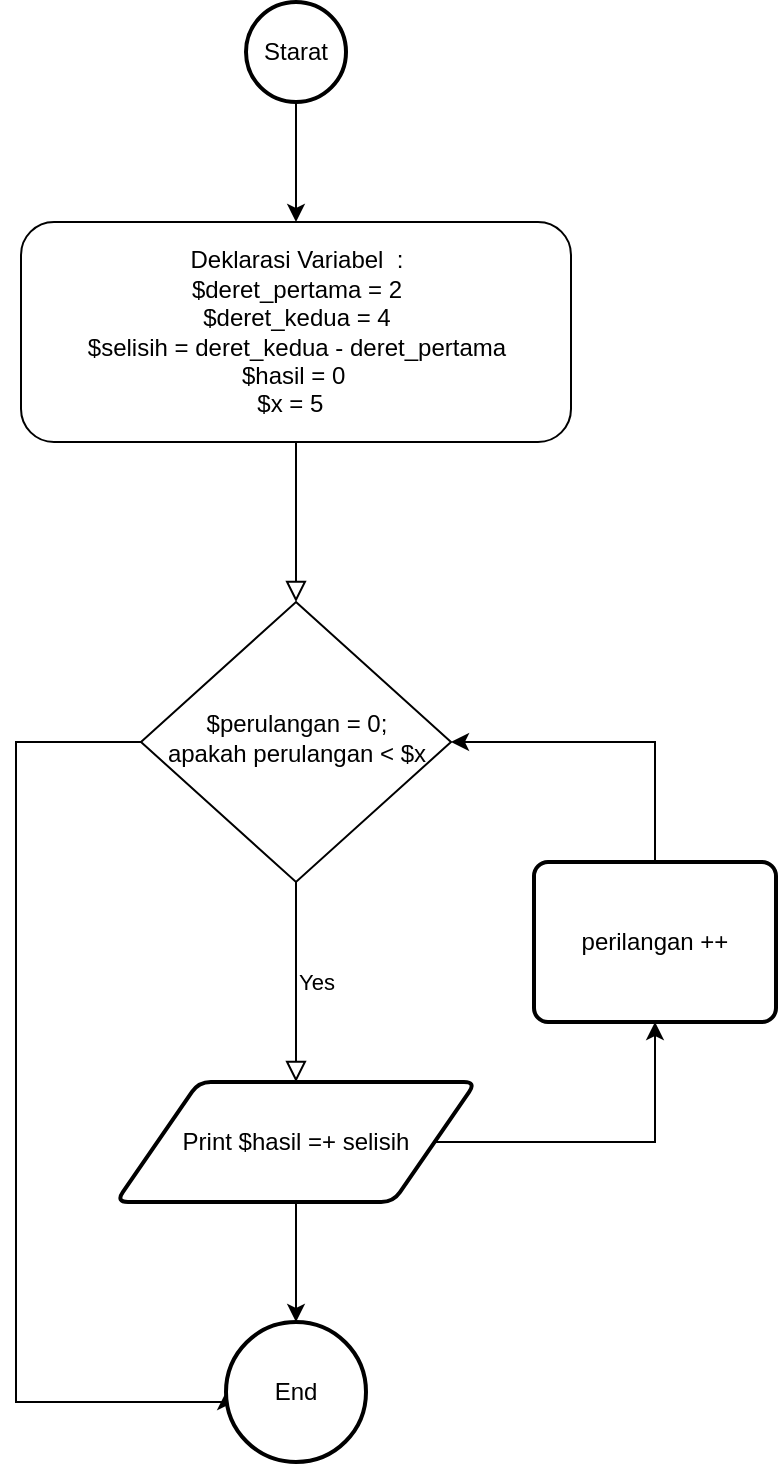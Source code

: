 <mxfile version="15.9.4" type="device"><diagram id="C5RBs43oDa-KdzZeNtuy" name="Page-1"><mxGraphModel dx="862" dy="1651" grid="1" gridSize="10" guides="1" tooltips="1" connect="1" arrows="1" fold="1" page="1" pageScale="1" pageWidth="827" pageHeight="1169" math="0" shadow="0"><root><mxCell id="WIyWlLk6GJQsqaUBKTNV-0"/><mxCell id="WIyWlLk6GJQsqaUBKTNV-1" parent="WIyWlLk6GJQsqaUBKTNV-0"/><mxCell id="WIyWlLk6GJQsqaUBKTNV-2" value="" style="rounded=0;html=1;jettySize=auto;orthogonalLoop=1;fontSize=11;endArrow=block;endFill=0;endSize=8;strokeWidth=1;shadow=0;labelBackgroundColor=none;edgeStyle=orthogonalEdgeStyle;" parent="WIyWlLk6GJQsqaUBKTNV-1" source="WIyWlLk6GJQsqaUBKTNV-3" target="WIyWlLk6GJQsqaUBKTNV-6" edge="1"><mxGeometry relative="1" as="geometry"/></mxCell><mxCell id="WIyWlLk6GJQsqaUBKTNV-3" value="Deklarasi Variabel&amp;nbsp; :&lt;br&gt;$deret_pertama = 2&lt;br&gt;$deret_kedua = 4&lt;br&gt;$selisih = deret_kedua - deret_pertama&lt;br&gt;$hasil = 0&amp;nbsp;&lt;br&gt;$x = 5&amp;nbsp;&amp;nbsp;" style="rounded=1;whiteSpace=wrap;html=1;fontSize=12;glass=0;strokeWidth=1;shadow=0;" parent="WIyWlLk6GJQsqaUBKTNV-1" vertex="1"><mxGeometry x="82.5" y="20" width="275" height="110" as="geometry"/></mxCell><mxCell id="WIyWlLk6GJQsqaUBKTNV-5" value="Yes" style="edgeStyle=orthogonalEdgeStyle;rounded=0;html=1;jettySize=auto;orthogonalLoop=1;fontSize=11;endArrow=block;endFill=0;endSize=8;strokeWidth=1;shadow=0;labelBackgroundColor=none;entryX=0.5;entryY=0;entryDx=0;entryDy=0;" parent="WIyWlLk6GJQsqaUBKTNV-1" source="WIyWlLk6GJQsqaUBKTNV-6" target="JPzNx1W4vYKzbk0CH1_T-2" edge="1"><mxGeometry y="10" relative="1" as="geometry"><mxPoint as="offset"/><mxPoint x="220" y="420" as="targetPoint"/></mxGeometry></mxCell><mxCell id="JPzNx1W4vYKzbk0CH1_T-6" style="edgeStyle=orthogonalEdgeStyle;rounded=0;orthogonalLoop=1;jettySize=auto;html=1;exitX=0;exitY=0.5;exitDx=0;exitDy=0;entryX=0;entryY=0.5;entryDx=0;entryDy=0;entryPerimeter=0;" edge="1" parent="WIyWlLk6GJQsqaUBKTNV-1" source="WIyWlLk6GJQsqaUBKTNV-6" target="JPzNx1W4vYKzbk0CH1_T-7"><mxGeometry relative="1" as="geometry"><mxPoint x="50" y="601" as="targetPoint"/><Array as="points"><mxPoint x="80" y="280"/><mxPoint x="80" y="610"/><mxPoint x="185" y="610"/></Array></mxGeometry></mxCell><mxCell id="WIyWlLk6GJQsqaUBKTNV-6" value="$perulangan = 0;&lt;br&gt;apakah perulangan &amp;lt; $x" style="rhombus;whiteSpace=wrap;html=1;shadow=0;fontFamily=Helvetica;fontSize=12;align=center;strokeWidth=1;spacing=6;spacingTop=-4;" parent="WIyWlLk6GJQsqaUBKTNV-1" vertex="1"><mxGeometry x="142.5" y="210" width="155" height="140" as="geometry"/></mxCell><mxCell id="JPzNx1W4vYKzbk0CH1_T-10" style="edgeStyle=orthogonalEdgeStyle;rounded=0;orthogonalLoop=1;jettySize=auto;html=1;exitX=0.5;exitY=1;exitDx=0;exitDy=0;exitPerimeter=0;" edge="1" parent="WIyWlLk6GJQsqaUBKTNV-1" source="JPzNx1W4vYKzbk0CH1_T-1" target="WIyWlLk6GJQsqaUBKTNV-3"><mxGeometry relative="1" as="geometry"/></mxCell><mxCell id="JPzNx1W4vYKzbk0CH1_T-1" value="Starat" style="strokeWidth=2;html=1;shape=mxgraph.flowchart.start_2;whiteSpace=wrap;" vertex="1" parent="WIyWlLk6GJQsqaUBKTNV-1"><mxGeometry x="195" y="-90" width="50" height="50" as="geometry"/></mxCell><mxCell id="JPzNx1W4vYKzbk0CH1_T-4" style="edgeStyle=orthogonalEdgeStyle;rounded=0;orthogonalLoop=1;jettySize=auto;html=1;exitX=1;exitY=0.5;exitDx=0;exitDy=0;entryX=0.5;entryY=1;entryDx=0;entryDy=0;" edge="1" parent="WIyWlLk6GJQsqaUBKTNV-1" source="JPzNx1W4vYKzbk0CH1_T-2" target="JPzNx1W4vYKzbk0CH1_T-3"><mxGeometry relative="1" as="geometry"/></mxCell><mxCell id="JPzNx1W4vYKzbk0CH1_T-9" value="" style="edgeStyle=orthogonalEdgeStyle;rounded=0;orthogonalLoop=1;jettySize=auto;html=1;" edge="1" parent="WIyWlLk6GJQsqaUBKTNV-1" source="JPzNx1W4vYKzbk0CH1_T-2" target="JPzNx1W4vYKzbk0CH1_T-7"><mxGeometry relative="1" as="geometry"/></mxCell><mxCell id="JPzNx1W4vYKzbk0CH1_T-2" value="&lt;span&gt;Print $hasil =+ selisih&lt;/span&gt;" style="shape=parallelogram;html=1;strokeWidth=2;perimeter=parallelogramPerimeter;whiteSpace=wrap;rounded=1;arcSize=12;size=0.23;" vertex="1" parent="WIyWlLk6GJQsqaUBKTNV-1"><mxGeometry x="130" y="450" width="180" height="60" as="geometry"/></mxCell><mxCell id="JPzNx1W4vYKzbk0CH1_T-5" style="edgeStyle=orthogonalEdgeStyle;rounded=0;orthogonalLoop=1;jettySize=auto;html=1;exitX=0.5;exitY=0;exitDx=0;exitDy=0;" edge="1" parent="WIyWlLk6GJQsqaUBKTNV-1" source="JPzNx1W4vYKzbk0CH1_T-3" target="WIyWlLk6GJQsqaUBKTNV-6"><mxGeometry relative="1" as="geometry"/></mxCell><mxCell id="JPzNx1W4vYKzbk0CH1_T-3" value="perilangan ++" style="rounded=1;whiteSpace=wrap;html=1;absoluteArcSize=1;arcSize=14;strokeWidth=2;" vertex="1" parent="WIyWlLk6GJQsqaUBKTNV-1"><mxGeometry x="339" y="340" width="121" height="80" as="geometry"/></mxCell><mxCell id="JPzNx1W4vYKzbk0CH1_T-7" value="End" style="strokeWidth=2;html=1;shape=mxgraph.flowchart.start_2;whiteSpace=wrap;" vertex="1" parent="WIyWlLk6GJQsqaUBKTNV-1"><mxGeometry x="185" y="570" width="70" height="70" as="geometry"/></mxCell></root></mxGraphModel></diagram></mxfile>